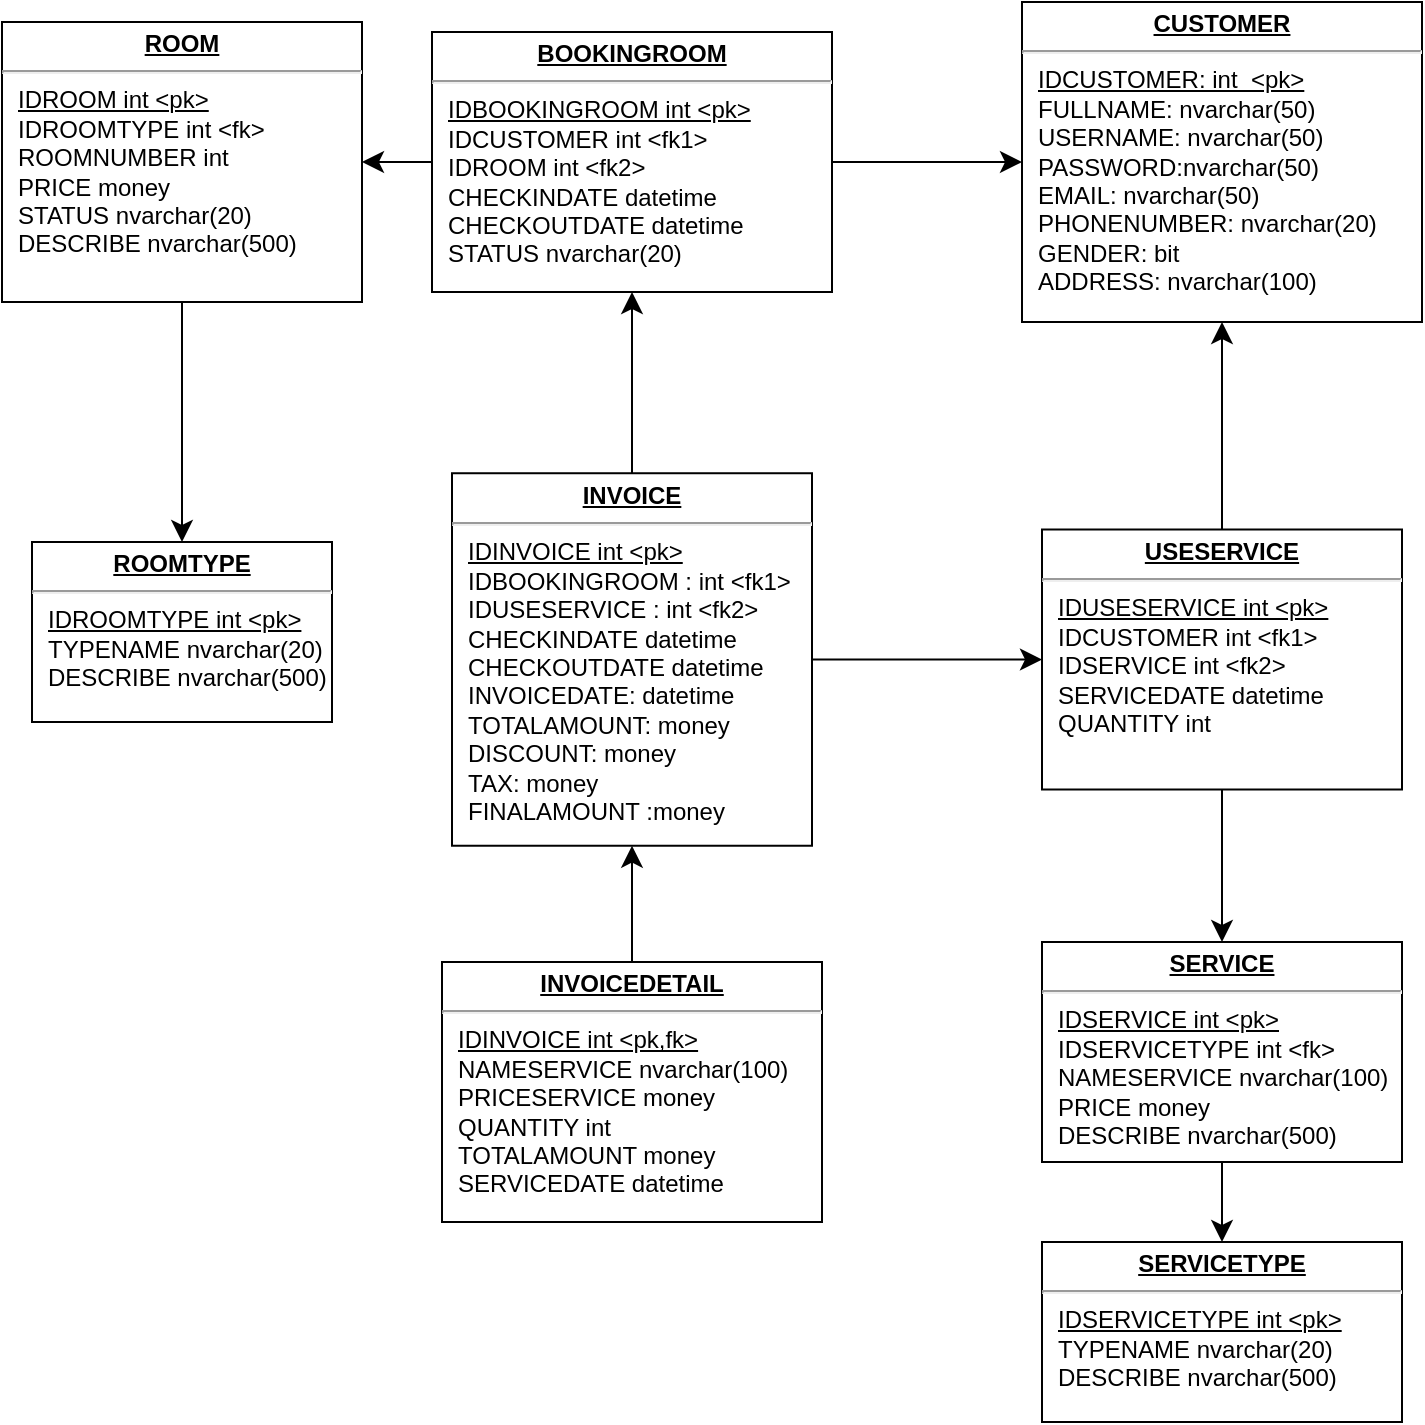 <mxfile version="26.0.16">
  <diagram name="Page-1" id="a7904f86-f2b4-8e86-fa97-74104820619b">
    <mxGraphModel dx="1415" dy="578" grid="1" gridSize="10" guides="1" tooltips="1" connect="1" arrows="1" fold="1" page="1" pageScale="1" pageWidth="1100" pageHeight="850" background="none" math="0" shadow="0">
      <root>
        <mxCell id="0" />
        <mxCell id="1" parent="0" />
        <mxCell id="RV1BSSx_zwW7jQQuxkVw-8" style="edgeStyle=none;curved=1;rounded=0;orthogonalLoop=1;jettySize=auto;html=1;exitX=0.5;exitY=1;exitDx=0;exitDy=0;entryX=0.5;entryY=0;entryDx=0;entryDy=0;fontSize=12;startSize=8;endSize=8;" parent="1" source="24794b860abc3c2d-21" target="24794b860abc3c2d-28" edge="1">
          <mxGeometry relative="1" as="geometry" />
        </mxCell>
        <mxCell id="24794b860abc3c2d-21" value="&lt;p style=&quot;margin: 0px ; margin-top: 4px ; text-align: center ; text-decoration: underline&quot;&gt;&lt;b&gt;ROOM&lt;/b&gt;&lt;/p&gt;&lt;hr&gt;&lt;p style=&quot;margin: 0px ; margin-left: 8px&quot;&gt;&lt;u&gt;IDROOM int &amp;lt;pk&amp;gt;&lt;/u&gt;&lt;br&gt;IDROOMTYPE int &amp;lt;fk&amp;gt;&lt;/p&gt;&lt;p style=&quot;margin: 0px ; margin-left: 8px&quot;&gt;ROOMNUMBER int&lt;/p&gt;&lt;p style=&quot;margin: 0px ; margin-left: 8px&quot;&gt;PRICE money&lt;/p&gt;&lt;p style=&quot;margin: 0px ; margin-left: 8px&quot;&gt;STATUS nvarchar(20)&lt;/p&gt;&lt;p style=&quot;margin: 0px ; margin-left: 8px&quot;&gt;DESCRIBE nvarchar(500)&lt;/p&gt;&lt;p style=&quot;margin: 0px ; margin-left: 8px&quot;&gt;&lt;br&gt;&lt;/p&gt;" style="verticalAlign=top;align=left;overflow=fill;fontSize=12;fontFamily=Helvetica;html=1;rounded=0;shadow=0;comic=0;labelBackgroundColor=none;strokeWidth=1" parent="1" vertex="1">
          <mxGeometry x="120" y="130" width="180" height="140" as="geometry" />
        </mxCell>
        <mxCell id="24794b860abc3c2d-28" value="&lt;p style=&quot;margin: 0px ; margin-top: 4px ; text-align: center ; text-decoration: underline&quot;&gt;&lt;b&gt;ROOMTYPE&lt;/b&gt;&lt;/p&gt;&lt;hr&gt;&lt;p style=&quot;margin: 0px ; margin-left: 8px&quot;&gt;&lt;u&gt;IDROOMTYPE int &amp;lt;pk&amp;gt;&lt;br&gt;&lt;/u&gt;TYPENAME nvarchar(20)&lt;br&gt;&lt;/p&gt;&lt;p style=&quot;margin: 0px 0px 0px 8px;&quot;&gt;DESCRIBE nvarchar(500)&lt;/p&gt;&lt;p style=&quot;margin: 0px 0px 0px 8px;&quot;&gt;&lt;br&gt;&lt;/p&gt;" style="verticalAlign=top;align=left;overflow=fill;fontSize=12;fontFamily=Helvetica;html=1;rounded=0;shadow=0;comic=0;labelBackgroundColor=none;strokeWidth=1" parent="1" vertex="1">
          <mxGeometry x="135" y="390" width="150" height="90" as="geometry" />
        </mxCell>
        <mxCell id="RV1BSSx_zwW7jQQuxkVw-1" value="&lt;p style=&quot;margin: 0px ; margin-top: 4px ; text-align: center ; text-decoration: underline&quot;&gt;&lt;b&gt;CUSTOMER&lt;/b&gt;&lt;/p&gt;&lt;hr&gt;&lt;p style=&quot;margin: 0px ; margin-left: 8px&quot;&gt;&lt;u&gt;IDCUSTOMER: int&amp;nbsp; &amp;lt;pk&amp;gt;&lt;/u&gt;&lt;/p&gt;&lt;p style=&quot;margin: 0px ; margin-left: 8px&quot;&gt;FULLNAME: nvarchar(50)&lt;br&gt;USERNAME: nvarchar(50)&lt;/p&gt;&lt;p style=&quot;margin: 0px ; margin-left: 8px&quot;&gt;PASSWORD:nvarchar(50)&lt;/p&gt;&lt;p style=&quot;margin: 0px ; margin-left: 8px&quot;&gt;EMAIL: nvarchar(50)&lt;/p&gt;&lt;p style=&quot;margin: 0px ; margin-left: 8px&quot;&gt;PHONENUMBER: nvarchar(20)&lt;/p&gt;&lt;p style=&quot;margin: 0px ; margin-left: 8px&quot;&gt;GENDER: bit&lt;br&gt;ADDRESS: nvarchar(100)&lt;/p&gt;" style="verticalAlign=top;align=left;overflow=fill;fontSize=12;fontFamily=Helvetica;html=1;rounded=0;shadow=0;comic=0;labelBackgroundColor=none;strokeWidth=1" parent="1" vertex="1">
          <mxGeometry x="630" y="120" width="200" height="160" as="geometry" />
        </mxCell>
        <mxCell id="RV1BSSx_zwW7jQQuxkVw-6" style="edgeStyle=none;curved=1;rounded=0;orthogonalLoop=1;jettySize=auto;html=1;exitX=1;exitY=0.5;exitDx=0;exitDy=0;entryX=0;entryY=0.5;entryDx=0;entryDy=0;fontSize=12;startSize=8;endSize=8;" parent="1" source="RV1BSSx_zwW7jQQuxkVw-2" target="RV1BSSx_zwW7jQQuxkVw-1" edge="1">
          <mxGeometry relative="1" as="geometry" />
        </mxCell>
        <mxCell id="RV1BSSx_zwW7jQQuxkVw-7" style="edgeStyle=none;curved=1;rounded=0;orthogonalLoop=1;jettySize=auto;html=1;exitX=0;exitY=0.5;exitDx=0;exitDy=0;entryX=1;entryY=0.5;entryDx=0;entryDy=0;fontSize=12;startSize=8;endSize=8;" parent="1" source="RV1BSSx_zwW7jQQuxkVw-2" target="24794b860abc3c2d-21" edge="1">
          <mxGeometry relative="1" as="geometry" />
        </mxCell>
        <mxCell id="RV1BSSx_zwW7jQQuxkVw-2" value="&lt;p style=&quot;margin: 0px ; margin-top: 4px ; text-align: center ; text-decoration: underline&quot;&gt;&lt;b&gt;BOOKINGROOM&lt;/b&gt;&lt;/p&gt;&lt;hr&gt;&lt;p style=&quot;margin: 0px ; margin-left: 8px&quot;&gt;&lt;u&gt;IDBOOKINGROOM int &amp;lt;pk&amp;gt;&lt;/u&gt;&lt;br&gt;IDCUSTOMER int &amp;lt;fk1&amp;gt;&lt;br&gt;IDROOM int &amp;lt;fk2&amp;gt;&lt;br&gt;CHECKINDATE datetime&lt;/p&gt;&lt;p style=&quot;margin: 0px ; margin-left: 8px&quot;&gt;&lt;span style=&quot;background-color: initial;&quot;&gt;CHECKOUTDATE&lt;/span&gt;&amp;nbsp;datetime&lt;br&gt;STATUS nvarchar(20)&lt;/p&gt;" style="verticalAlign=top;align=left;overflow=fill;fontSize=12;fontFamily=Helvetica;html=1;rounded=0;shadow=0;comic=0;labelBackgroundColor=none;strokeWidth=1" parent="1" vertex="1">
          <mxGeometry x="335" y="135" width="200" height="130" as="geometry" />
        </mxCell>
        <mxCell id="RV1BSSx_zwW7jQQuxkVw-5" style="edgeStyle=none;curved=1;rounded=0;orthogonalLoop=1;jettySize=auto;html=1;exitX=0.5;exitY=0;exitDx=0;exitDy=0;entryX=0.5;entryY=1;entryDx=0;entryDy=0;fontSize=12;startSize=8;endSize=8;" parent="1" source="RV1BSSx_zwW7jQQuxkVw-4" target="RV1BSSx_zwW7jQQuxkVw-2" edge="1">
          <mxGeometry relative="1" as="geometry" />
        </mxCell>
        <mxCell id="RV1BSSx_zwW7jQQuxkVw-21" style="edgeStyle=none;curved=1;rounded=0;orthogonalLoop=1;jettySize=auto;html=1;exitX=1;exitY=0.5;exitDx=0;exitDy=0;fontSize=12;startSize=8;endSize=8;" parent="1" source="RV1BSSx_zwW7jQQuxkVw-4" target="RV1BSSx_zwW7jQQuxkVw-9" edge="1">
          <mxGeometry relative="1" as="geometry" />
        </mxCell>
        <mxCell id="RV1BSSx_zwW7jQQuxkVw-4" value="&lt;p style=&quot;margin: 0px ; margin-top: 4px ; text-align: center ; text-decoration: underline&quot;&gt;&lt;b&gt;INVOICE&lt;/b&gt;&lt;/p&gt;&lt;hr&gt;&lt;p style=&quot;margin: 0px ; margin-left: 8px&quot;&gt;&lt;u&gt;IDINVOICE int &amp;lt;pk&amp;gt;&lt;/u&gt;&lt;br&gt;IDBOOKINGROOM : int &amp;lt;fk1&amp;gt;&lt;/p&gt;&lt;p style=&quot;margin: 0px 0px 0px 8px;&quot;&gt;IDUSESERVICE : int &amp;lt;fk2&amp;gt;&lt;/p&gt;&lt;p style=&quot;margin: 0px 0px 0px 8px;&quot;&gt;CHECKINDATE datetime&lt;/p&gt;&lt;p style=&quot;margin: 0px 0px 0px 8px;&quot;&gt;&lt;span style=&quot;background-color: initial;&quot;&gt;CHECKOUTDATE&lt;/span&gt;&amp;nbsp;datetime&lt;/p&gt;&lt;p style=&quot;margin: 0px 0px 0px 8px;&quot;&gt;INVOICEDATE: datetime&lt;/p&gt;&lt;p style=&quot;margin: 0px 0px 0px 8px;&quot;&gt;TOTALAMOUNT: money&amp;nbsp;&lt;/p&gt;&lt;p style=&quot;margin: 0px 0px 0px 8px;&quot;&gt;DISCOUNT: money&lt;/p&gt;&lt;p style=&quot;margin: 0px 0px 0px 8px;&quot;&gt;TAX: money&lt;br&gt;FINALAMOUNT :money&lt;/p&gt;" style="verticalAlign=top;align=left;overflow=fill;fontSize=12;fontFamily=Helvetica;html=1;rounded=0;shadow=0;comic=0;labelBackgroundColor=none;strokeWidth=1" parent="1" vertex="1">
          <mxGeometry x="345" y="355.62" width="180" height="186.25" as="geometry" />
        </mxCell>
        <mxCell id="RV1BSSx_zwW7jQQuxkVw-14" style="edgeStyle=none;curved=1;rounded=0;orthogonalLoop=1;jettySize=auto;html=1;exitX=0.5;exitY=1;exitDx=0;exitDy=0;entryX=0.5;entryY=0;entryDx=0;entryDy=0;fontSize=12;startSize=8;endSize=8;" parent="1" source="RV1BSSx_zwW7jQQuxkVw-9" target="RV1BSSx_zwW7jQQuxkVw-13" edge="1">
          <mxGeometry relative="1" as="geometry" />
        </mxCell>
        <mxCell id="RV1BSSx_zwW7jQQuxkVw-15" style="edgeStyle=none;curved=1;rounded=0;orthogonalLoop=1;jettySize=auto;html=1;exitX=0.5;exitY=0;exitDx=0;exitDy=0;entryX=0.5;entryY=1;entryDx=0;entryDy=0;fontSize=12;startSize=8;endSize=8;" parent="1" source="RV1BSSx_zwW7jQQuxkVw-9" target="RV1BSSx_zwW7jQQuxkVw-1" edge="1">
          <mxGeometry relative="1" as="geometry" />
        </mxCell>
        <mxCell id="RV1BSSx_zwW7jQQuxkVw-9" value="&lt;p style=&quot;margin: 0px ; margin-top: 4px ; text-align: center ; text-decoration: underline&quot;&gt;&lt;b&gt;USESERVICE&lt;/b&gt;&lt;/p&gt;&lt;hr&gt;&lt;p style=&quot;margin: 0px ; margin-left: 8px&quot;&gt;&lt;u&gt;IDUSESERVICE int &amp;lt;pk&amp;gt;&lt;/u&gt;&lt;br&gt;IDCUSTOMER int &amp;lt;fk1&amp;gt;&lt;br&gt;&lt;/p&gt;&lt;p style=&quot;margin: 0px ; margin-left: 8px&quot;&gt;IDSERVICE int &amp;lt;fk2&amp;gt;&lt;/p&gt;&lt;p style=&quot;margin: 0px ; margin-left: 8px&quot;&gt;SERVICEDATE datetime&lt;br&gt;QUANTITY int&lt;/p&gt;" style="verticalAlign=top;align=left;overflow=fill;fontSize=12;fontFamily=Helvetica;html=1;rounded=0;shadow=0;comic=0;labelBackgroundColor=none;strokeWidth=1" parent="1" vertex="1">
          <mxGeometry x="640" y="383.75" width="180" height="130" as="geometry" />
        </mxCell>
        <mxCell id="RV1BSSx_zwW7jQQuxkVw-29" style="edgeStyle=none;curved=1;rounded=0;orthogonalLoop=1;jettySize=auto;html=1;exitX=0.5;exitY=1;exitDx=0;exitDy=0;entryX=0.5;entryY=0;entryDx=0;entryDy=0;fontSize=12;startSize=8;endSize=8;" parent="1" source="RV1BSSx_zwW7jQQuxkVw-13" target="RV1BSSx_zwW7jQQuxkVw-17" edge="1">
          <mxGeometry relative="1" as="geometry" />
        </mxCell>
        <mxCell id="RV1BSSx_zwW7jQQuxkVw-13" value="&lt;p style=&quot;margin: 0px ; margin-top: 4px ; text-align: center ; text-decoration: underline&quot;&gt;&lt;b&gt;SERVICE&lt;/b&gt;&lt;/p&gt;&lt;hr&gt;&lt;p style=&quot;margin: 0px ; margin-left: 8px&quot;&gt;&lt;u&gt;IDSERVICE int &amp;lt;pk&amp;gt;&lt;br&gt;&lt;/u&gt;IDSERVICETYPE int &amp;lt;fk&amp;gt;&lt;/p&gt;&lt;p style=&quot;margin: 0px ; margin-left: 8px&quot;&gt;NAMESERVICE nvarchar(100)&lt;/p&gt;&lt;p style=&quot;margin: 0px 0px 0px 8px;&quot;&gt;PRICE money&lt;/p&gt;&lt;p style=&quot;margin: 0px 0px 0px 8px;&quot;&gt;&lt;span style=&quot;background-color: initial;&quot;&gt;DESCRIBE nvarchar(500)&lt;/span&gt;&lt;/p&gt;" style="verticalAlign=top;align=left;overflow=fill;fontSize=12;fontFamily=Helvetica;html=1;rounded=0;shadow=0;comic=0;labelBackgroundColor=none;strokeWidth=1" parent="1" vertex="1">
          <mxGeometry x="640" y="590" width="180" height="110" as="geometry" />
        </mxCell>
        <mxCell id="RV1BSSx_zwW7jQQuxkVw-16" style="edgeStyle=none;curved=1;rounded=0;orthogonalLoop=1;jettySize=auto;html=1;exitX=0.5;exitY=1;exitDx=0;exitDy=0;fontSize=12;startSize=8;endSize=8;" parent="1" source="RV1BSSx_zwW7jQQuxkVw-13" target="RV1BSSx_zwW7jQQuxkVw-13" edge="1">
          <mxGeometry relative="1" as="geometry" />
        </mxCell>
        <mxCell id="RV1BSSx_zwW7jQQuxkVw-17" value="&lt;p style=&quot;margin: 0px ; margin-top: 4px ; text-align: center ; text-decoration: underline&quot;&gt;&lt;b&gt;SERVICETYPE&lt;/b&gt;&lt;/p&gt;&lt;hr&gt;&lt;p style=&quot;margin: 0px ; margin-left: 8px&quot;&gt;&lt;u&gt;IDSERVICETYPE int &amp;lt;pk&amp;gt;&lt;br&gt;&lt;/u&gt;TYPENAME nvarchar(20)&lt;/p&gt;&lt;p style=&quot;margin: 0px ; margin-left: 8px&quot;&gt;DESCRIBE nvarchar(500)&lt;/p&gt;" style="verticalAlign=top;align=left;overflow=fill;fontSize=12;fontFamily=Helvetica;html=1;rounded=0;shadow=0;comic=0;labelBackgroundColor=none;strokeWidth=1" parent="1" vertex="1">
          <mxGeometry x="640" y="740" width="180" height="90" as="geometry" />
        </mxCell>
        <mxCell id="RV1BSSx_zwW7jQQuxkVw-28" style="edgeStyle=none;curved=1;rounded=0;orthogonalLoop=1;jettySize=auto;html=1;exitX=0.5;exitY=0;exitDx=0;exitDy=0;entryX=0.5;entryY=1;entryDx=0;entryDy=0;fontSize=12;startSize=8;endSize=8;" parent="1" source="RV1BSSx_zwW7jQQuxkVw-24" target="RV1BSSx_zwW7jQQuxkVw-4" edge="1">
          <mxGeometry relative="1" as="geometry" />
        </mxCell>
        <mxCell id="RV1BSSx_zwW7jQQuxkVw-24" value="&lt;p style=&quot;margin: 0px ; margin-top: 4px ; text-align: center ; text-decoration: underline&quot;&gt;&lt;b&gt;INVOICEDETAIL&lt;/b&gt;&lt;/p&gt;&lt;hr&gt;&lt;p style=&quot;margin: 0px ; margin-left: 8px&quot;&gt;&lt;u&gt;IDINVOICE int &amp;lt;pk,fk&amp;gt;&lt;/u&gt;&lt;/p&gt;&lt;p style=&quot;margin: 0px ; margin-left: 8px&quot;&gt;NAMESERVICE nvarchar(100)&lt;/p&gt;&lt;p style=&quot;margin: 0px ; margin-left: 8px&quot;&gt;PRICESERVICE money&lt;br&gt;&lt;/p&gt;&lt;p style=&quot;margin: 0px ; margin-left: 8px&quot;&gt;QUANTITY int&lt;/p&gt;&lt;p style=&quot;margin: 0px ; margin-left: 8px&quot;&gt;TOTALAMOUNT money&lt;/p&gt;&lt;p style=&quot;margin: 0px ; margin-left: 8px&quot;&gt;SERVICEDATE datetime&lt;/p&gt;&lt;p style=&quot;margin: 0px ; margin-left: 8px&quot;&gt;&lt;br&gt;&lt;/p&gt;" style="verticalAlign=top;align=left;overflow=fill;fontSize=12;fontFamily=Helvetica;html=1;rounded=0;shadow=0;comic=0;labelBackgroundColor=none;strokeWidth=1" parent="1" vertex="1">
          <mxGeometry x="340" y="600" width="190" height="130" as="geometry" />
        </mxCell>
      </root>
    </mxGraphModel>
  </diagram>
</mxfile>
